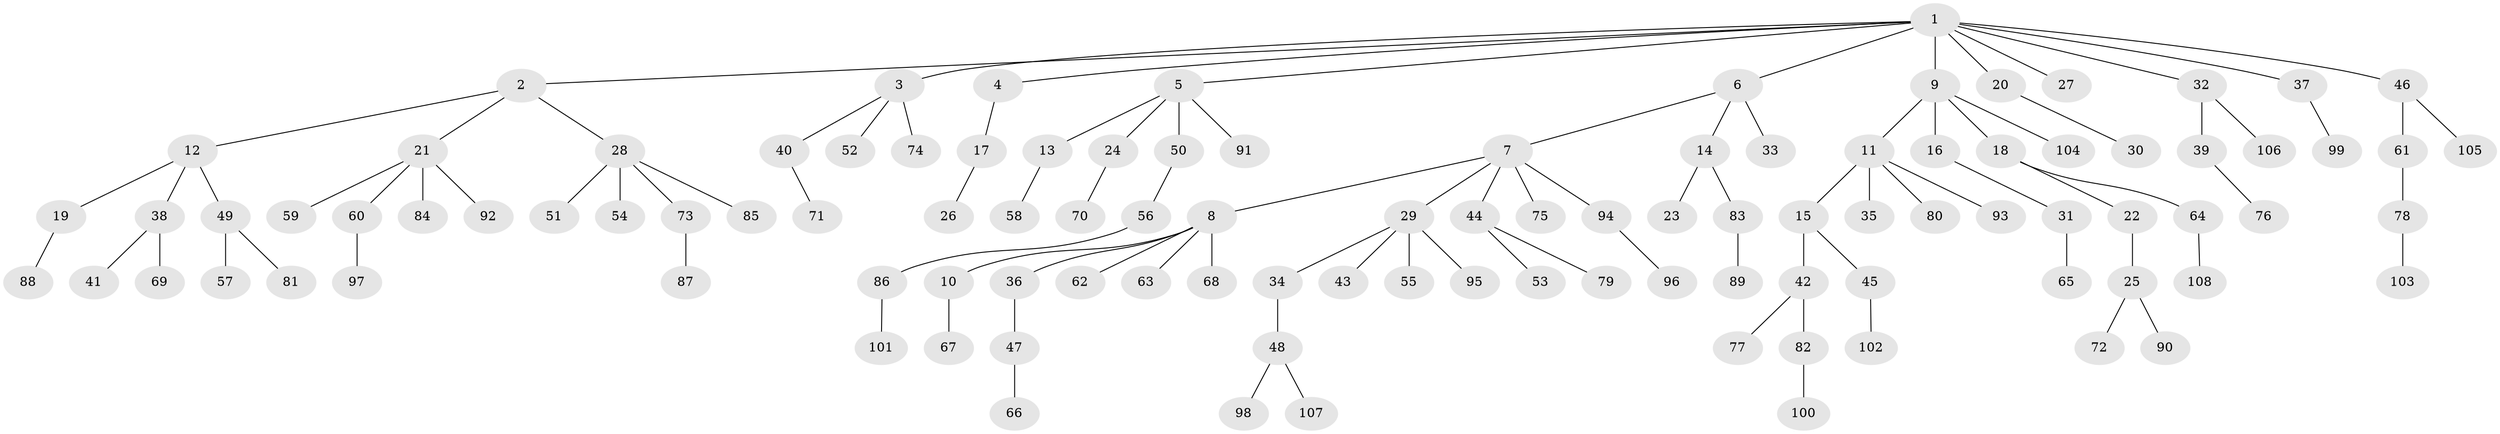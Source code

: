 // coarse degree distribution, {12: 0.013333333333333334, 4: 0.05333333333333334, 2: 0.10666666666666667, 3: 0.08, 5: 0.06666666666666667, 6: 0.02666666666666667, 1: 0.6533333333333333}
// Generated by graph-tools (version 1.1) at 2025/52/02/27/25 19:52:13]
// undirected, 108 vertices, 107 edges
graph export_dot {
graph [start="1"]
  node [color=gray90,style=filled];
  1;
  2;
  3;
  4;
  5;
  6;
  7;
  8;
  9;
  10;
  11;
  12;
  13;
  14;
  15;
  16;
  17;
  18;
  19;
  20;
  21;
  22;
  23;
  24;
  25;
  26;
  27;
  28;
  29;
  30;
  31;
  32;
  33;
  34;
  35;
  36;
  37;
  38;
  39;
  40;
  41;
  42;
  43;
  44;
  45;
  46;
  47;
  48;
  49;
  50;
  51;
  52;
  53;
  54;
  55;
  56;
  57;
  58;
  59;
  60;
  61;
  62;
  63;
  64;
  65;
  66;
  67;
  68;
  69;
  70;
  71;
  72;
  73;
  74;
  75;
  76;
  77;
  78;
  79;
  80;
  81;
  82;
  83;
  84;
  85;
  86;
  87;
  88;
  89;
  90;
  91;
  92;
  93;
  94;
  95;
  96;
  97;
  98;
  99;
  100;
  101;
  102;
  103;
  104;
  105;
  106;
  107;
  108;
  1 -- 2;
  1 -- 3;
  1 -- 4;
  1 -- 5;
  1 -- 6;
  1 -- 9;
  1 -- 20;
  1 -- 27;
  1 -- 32;
  1 -- 37;
  1 -- 46;
  2 -- 12;
  2 -- 21;
  2 -- 28;
  3 -- 40;
  3 -- 52;
  3 -- 74;
  4 -- 17;
  5 -- 13;
  5 -- 24;
  5 -- 50;
  5 -- 91;
  6 -- 7;
  6 -- 14;
  6 -- 33;
  7 -- 8;
  7 -- 29;
  7 -- 44;
  7 -- 75;
  7 -- 94;
  8 -- 10;
  8 -- 36;
  8 -- 62;
  8 -- 63;
  8 -- 68;
  9 -- 11;
  9 -- 16;
  9 -- 18;
  9 -- 104;
  10 -- 67;
  11 -- 15;
  11 -- 35;
  11 -- 80;
  11 -- 93;
  12 -- 19;
  12 -- 38;
  12 -- 49;
  13 -- 58;
  14 -- 23;
  14 -- 83;
  15 -- 42;
  15 -- 45;
  16 -- 31;
  17 -- 26;
  18 -- 22;
  18 -- 64;
  19 -- 88;
  20 -- 30;
  21 -- 59;
  21 -- 60;
  21 -- 84;
  21 -- 92;
  22 -- 25;
  24 -- 70;
  25 -- 72;
  25 -- 90;
  28 -- 51;
  28 -- 54;
  28 -- 73;
  28 -- 85;
  29 -- 34;
  29 -- 43;
  29 -- 55;
  29 -- 95;
  31 -- 65;
  32 -- 39;
  32 -- 106;
  34 -- 48;
  36 -- 47;
  37 -- 99;
  38 -- 41;
  38 -- 69;
  39 -- 76;
  40 -- 71;
  42 -- 77;
  42 -- 82;
  44 -- 53;
  44 -- 79;
  45 -- 102;
  46 -- 61;
  46 -- 105;
  47 -- 66;
  48 -- 98;
  48 -- 107;
  49 -- 57;
  49 -- 81;
  50 -- 56;
  56 -- 86;
  60 -- 97;
  61 -- 78;
  64 -- 108;
  73 -- 87;
  78 -- 103;
  82 -- 100;
  83 -- 89;
  86 -- 101;
  94 -- 96;
}
